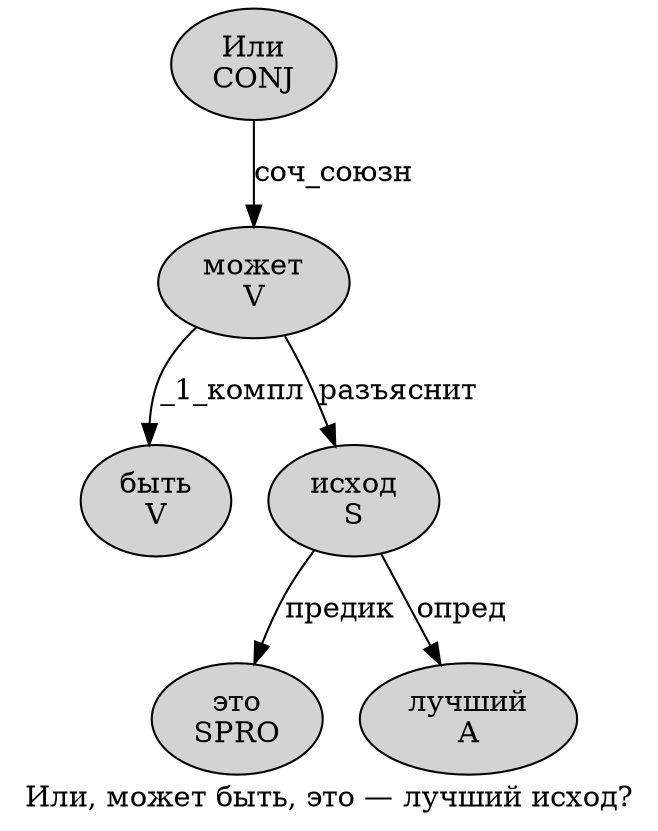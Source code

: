 digraph SENTENCE_1582 {
	graph [label="Или, может быть, это — лучший исход?"]
	node [style=filled]
		0 [label="Или
CONJ" color="" fillcolor=lightgray penwidth=1 shape=ellipse]
		2 [label="может
V" color="" fillcolor=lightgray penwidth=1 shape=ellipse]
		3 [label="быть
V" color="" fillcolor=lightgray penwidth=1 shape=ellipse]
		5 [label="это
SPRO" color="" fillcolor=lightgray penwidth=1 shape=ellipse]
		7 [label="лучший
A" color="" fillcolor=lightgray penwidth=1 shape=ellipse]
		8 [label="исход
S" color="" fillcolor=lightgray penwidth=1 shape=ellipse]
			0 -> 2 [label="соч_союзн"]
			2 -> 3 [label="_1_компл"]
			2 -> 8 [label="разъяснит"]
			8 -> 5 [label="предик"]
			8 -> 7 [label="опред"]
}